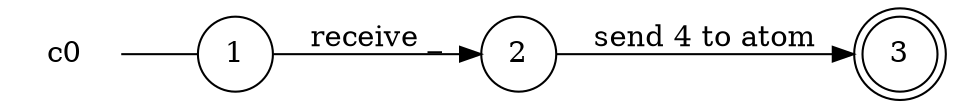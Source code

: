 digraph c0 {
	rankdir="LR";
	n_0 [label="c0", shape="plaintext"];
	n_1 [id="1", shape=circle, label="1"];
	n_0 -> n_1 [arrowhead=none];
	n_2 [id="2", shape=circle, label="2"];
	n_3 [id="3", shape=doublecircle, label="3"];

	n_2 -> n_3 [id="[$e|0]", label="send 4 to atom"];
	n_1 -> n_2 [id="[$e|1]", label="receive _"];
}
